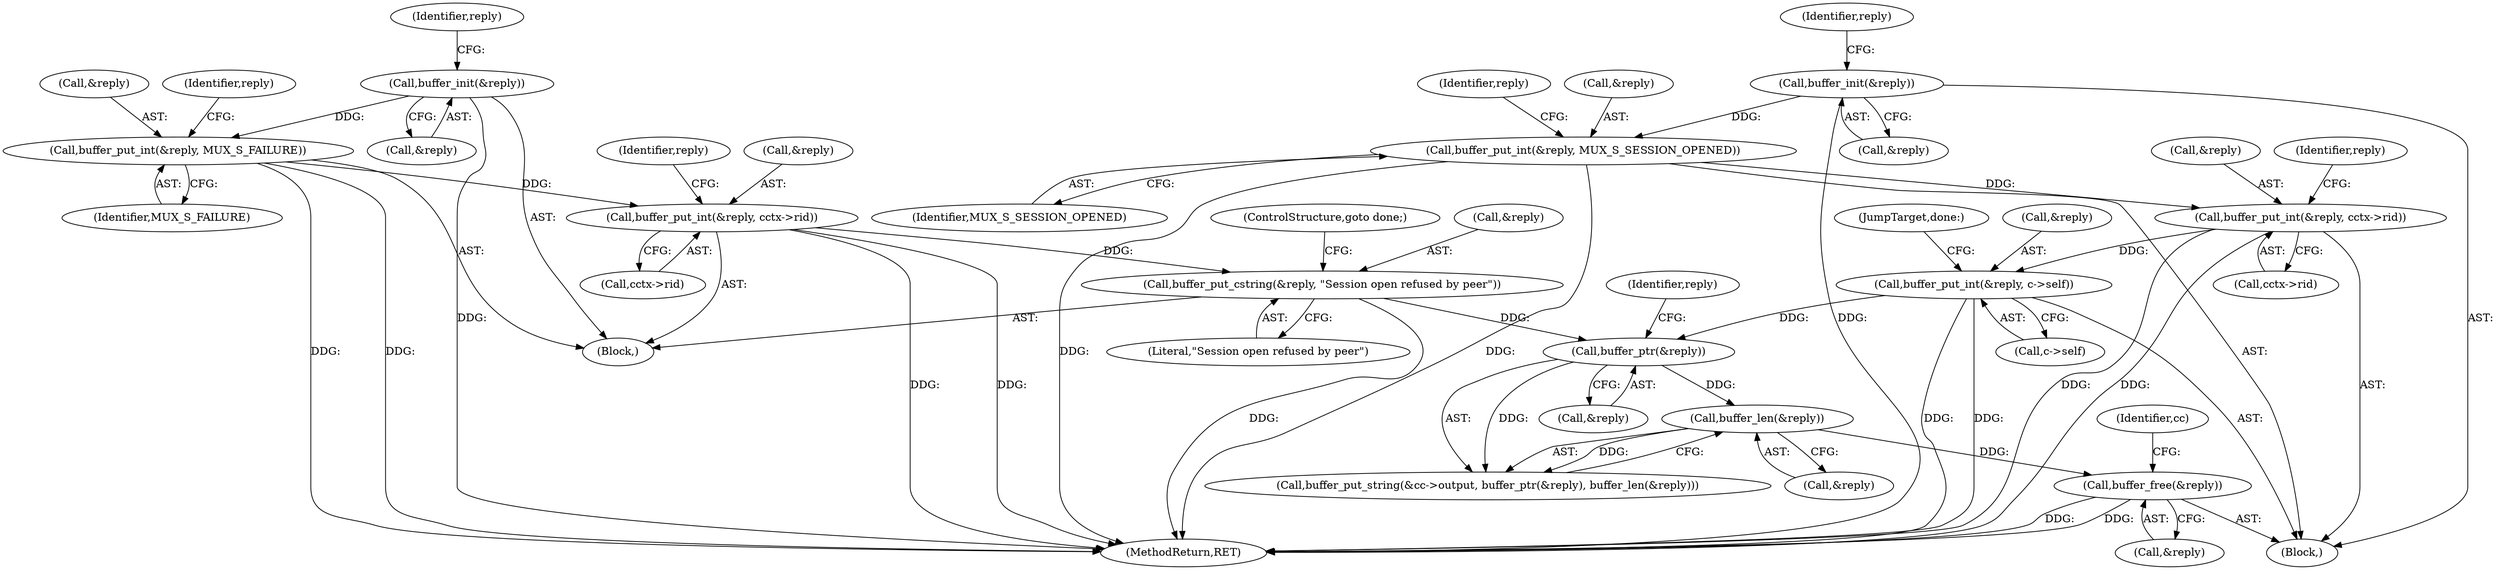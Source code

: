 digraph "0_mindrot_ed4ce82dbfa8a3a3c8ea6fa0db113c71e234416c_0@API" {
"1000299" [label="(Call,buffer_free(&reply))"];
"1000296" [label="(Call,buffer_len(&reply))"];
"1000293" [label="(Call,buffer_ptr(&reply))"];
"1000281" [label="(Call,buffer_put_int(&reply, c->self))"];
"1000275" [label="(Call,buffer_put_int(&reply, cctx->rid))"];
"1000271" [label="(Call,buffer_put_int(&reply, MUX_S_SESSION_OPENED))"];
"1000268" [label="(Call,buffer_init(&reply))"];
"1000175" [label="(Call,buffer_put_cstring(&reply, \"Session open refused by peer\"))"];
"1000169" [label="(Call,buffer_put_int(&reply, cctx->rid))"];
"1000165" [label="(Call,buffer_put_int(&reply, MUX_S_FAILURE))"];
"1000162" [label="(Call,buffer_init(&reply))"];
"1000365" [label="(MethodReturn,RET)"];
"1000281" [label="(Call,buffer_put_int(&reply, c->self))"];
"1000175" [label="(Call,buffer_put_cstring(&reply, \"Session open refused by peer\"))"];
"1000296" [label="(Call,buffer_len(&reply))"];
"1000294" [label="(Call,&reply)"];
"1000272" [label="(Call,&reply)"];
"1000162" [label="(Call,buffer_init(&reply))"];
"1000282" [label="(Call,&reply)"];
"1000283" [label="(Identifier,reply)"];
"1000268" [label="(Call,buffer_init(&reply))"];
"1000168" [label="(Identifier,MUX_S_FAILURE)"];
"1000273" [label="(Identifier,reply)"];
"1000163" [label="(Call,&reply)"];
"1000170" [label="(Call,&reply)"];
"1000300" [label="(Call,&reply)"];
"1000284" [label="(Call,c->self)"];
"1000176" [label="(Call,&reply)"];
"1000177" [label="(Identifier,reply)"];
"1000111" [label="(Block,)"];
"1000169" [label="(Call,buffer_put_int(&reply, cctx->rid))"];
"1000275" [label="(Call,buffer_put_int(&reply, cctx->rid))"];
"1000165" [label="(Call,buffer_put_int(&reply, MUX_S_FAILURE))"];
"1000297" [label="(Call,&reply)"];
"1000274" [label="(Identifier,MUX_S_SESSION_OPENED)"];
"1000287" [label="(JumpTarget,done:)"];
"1000298" [label="(Identifier,reply)"];
"1000276" [label="(Call,&reply)"];
"1000305" [label="(Identifier,cc)"];
"1000271" [label="(Call,buffer_put_int(&reply, MUX_S_SESSION_OPENED))"];
"1000178" [label="(Literal,\"Session open refused by peer\")"];
"1000158" [label="(Block,)"];
"1000167" [label="(Identifier,reply)"];
"1000269" [label="(Call,&reply)"];
"1000288" [label="(Call,buffer_put_string(&cc->output, buffer_ptr(&reply), buffer_len(&reply)))"];
"1000171" [label="(Identifier,reply)"];
"1000278" [label="(Call,cctx->rid)"];
"1000277" [label="(Identifier,reply)"];
"1000166" [label="(Call,&reply)"];
"1000299" [label="(Call,buffer_free(&reply))"];
"1000179" [label="(ControlStructure,goto done;)"];
"1000172" [label="(Call,cctx->rid)"];
"1000293" [label="(Call,buffer_ptr(&reply))"];
"1000299" -> "1000111"  [label="AST: "];
"1000299" -> "1000300"  [label="CFG: "];
"1000300" -> "1000299"  [label="AST: "];
"1000305" -> "1000299"  [label="CFG: "];
"1000299" -> "1000365"  [label="DDG: "];
"1000299" -> "1000365"  [label="DDG: "];
"1000296" -> "1000299"  [label="DDG: "];
"1000296" -> "1000288"  [label="AST: "];
"1000296" -> "1000297"  [label="CFG: "];
"1000297" -> "1000296"  [label="AST: "];
"1000288" -> "1000296"  [label="CFG: "];
"1000296" -> "1000288"  [label="DDG: "];
"1000293" -> "1000296"  [label="DDG: "];
"1000293" -> "1000288"  [label="AST: "];
"1000293" -> "1000294"  [label="CFG: "];
"1000294" -> "1000293"  [label="AST: "];
"1000298" -> "1000293"  [label="CFG: "];
"1000293" -> "1000288"  [label="DDG: "];
"1000281" -> "1000293"  [label="DDG: "];
"1000175" -> "1000293"  [label="DDG: "];
"1000281" -> "1000111"  [label="AST: "];
"1000281" -> "1000284"  [label="CFG: "];
"1000282" -> "1000281"  [label="AST: "];
"1000284" -> "1000281"  [label="AST: "];
"1000287" -> "1000281"  [label="CFG: "];
"1000281" -> "1000365"  [label="DDG: "];
"1000281" -> "1000365"  [label="DDG: "];
"1000275" -> "1000281"  [label="DDG: "];
"1000275" -> "1000111"  [label="AST: "];
"1000275" -> "1000278"  [label="CFG: "];
"1000276" -> "1000275"  [label="AST: "];
"1000278" -> "1000275"  [label="AST: "];
"1000283" -> "1000275"  [label="CFG: "];
"1000275" -> "1000365"  [label="DDG: "];
"1000275" -> "1000365"  [label="DDG: "];
"1000271" -> "1000275"  [label="DDG: "];
"1000271" -> "1000111"  [label="AST: "];
"1000271" -> "1000274"  [label="CFG: "];
"1000272" -> "1000271"  [label="AST: "];
"1000274" -> "1000271"  [label="AST: "];
"1000277" -> "1000271"  [label="CFG: "];
"1000271" -> "1000365"  [label="DDG: "];
"1000271" -> "1000365"  [label="DDG: "];
"1000268" -> "1000271"  [label="DDG: "];
"1000268" -> "1000111"  [label="AST: "];
"1000268" -> "1000269"  [label="CFG: "];
"1000269" -> "1000268"  [label="AST: "];
"1000273" -> "1000268"  [label="CFG: "];
"1000268" -> "1000365"  [label="DDG: "];
"1000175" -> "1000158"  [label="AST: "];
"1000175" -> "1000178"  [label="CFG: "];
"1000176" -> "1000175"  [label="AST: "];
"1000178" -> "1000175"  [label="AST: "];
"1000179" -> "1000175"  [label="CFG: "];
"1000175" -> "1000365"  [label="DDG: "];
"1000169" -> "1000175"  [label="DDG: "];
"1000169" -> "1000158"  [label="AST: "];
"1000169" -> "1000172"  [label="CFG: "];
"1000170" -> "1000169"  [label="AST: "];
"1000172" -> "1000169"  [label="AST: "];
"1000177" -> "1000169"  [label="CFG: "];
"1000169" -> "1000365"  [label="DDG: "];
"1000169" -> "1000365"  [label="DDG: "];
"1000165" -> "1000169"  [label="DDG: "];
"1000165" -> "1000158"  [label="AST: "];
"1000165" -> "1000168"  [label="CFG: "];
"1000166" -> "1000165"  [label="AST: "];
"1000168" -> "1000165"  [label="AST: "];
"1000171" -> "1000165"  [label="CFG: "];
"1000165" -> "1000365"  [label="DDG: "];
"1000165" -> "1000365"  [label="DDG: "];
"1000162" -> "1000165"  [label="DDG: "];
"1000162" -> "1000158"  [label="AST: "];
"1000162" -> "1000163"  [label="CFG: "];
"1000163" -> "1000162"  [label="AST: "];
"1000167" -> "1000162"  [label="CFG: "];
"1000162" -> "1000365"  [label="DDG: "];
}
